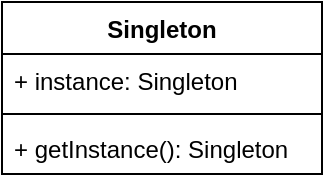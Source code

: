 <mxfile version="17.4.2" type="device"><diagram id="BvTHq3IxHgaGLjxkwsUw" name="Page-1"><mxGraphModel dx="353" dy="471" grid="0" gridSize="10" guides="1" tooltips="1" connect="1" arrows="1" fold="1" page="1" pageScale="1" pageWidth="850" pageHeight="1100" math="0" shadow="0"><root><mxCell id="0"/><mxCell id="1" parent="0"/><mxCell id="VdKChBYSbITbZM3I00yo-1" value="Singleton" style="swimlane;fontStyle=1;align=center;verticalAlign=top;childLayout=stackLayout;horizontal=1;startSize=26;horizontalStack=0;resizeParent=1;resizeParentMax=0;resizeLast=0;collapsible=1;marginBottom=0;" parent="1" vertex="1"><mxGeometry x="140" y="280" width="160" height="86" as="geometry"/></mxCell><mxCell id="VdKChBYSbITbZM3I00yo-2" value="+ instance: Singleton" style="text;strokeColor=none;fillColor=none;align=left;verticalAlign=top;spacingLeft=4;spacingRight=4;overflow=hidden;rotatable=0;points=[[0,0.5],[1,0.5]];portConstraint=eastwest;" parent="VdKChBYSbITbZM3I00yo-1" vertex="1"><mxGeometry y="26" width="160" height="26" as="geometry"/></mxCell><mxCell id="VdKChBYSbITbZM3I00yo-3" value="" style="line;strokeWidth=1;fillColor=none;align=left;verticalAlign=middle;spacingTop=-1;spacingLeft=3;spacingRight=3;rotatable=0;labelPosition=right;points=[];portConstraint=eastwest;" parent="VdKChBYSbITbZM3I00yo-1" vertex="1"><mxGeometry y="52" width="160" height="8" as="geometry"/></mxCell><mxCell id="VdKChBYSbITbZM3I00yo-4" value="+ getInstance(): Singleton" style="text;strokeColor=none;fillColor=none;align=left;verticalAlign=top;spacingLeft=4;spacingRight=4;overflow=hidden;rotatable=0;points=[[0,0.5],[1,0.5]];portConstraint=eastwest;" parent="VdKChBYSbITbZM3I00yo-1" vertex="1"><mxGeometry y="60" width="160" height="26" as="geometry"/></mxCell></root></mxGraphModel></diagram></mxfile>